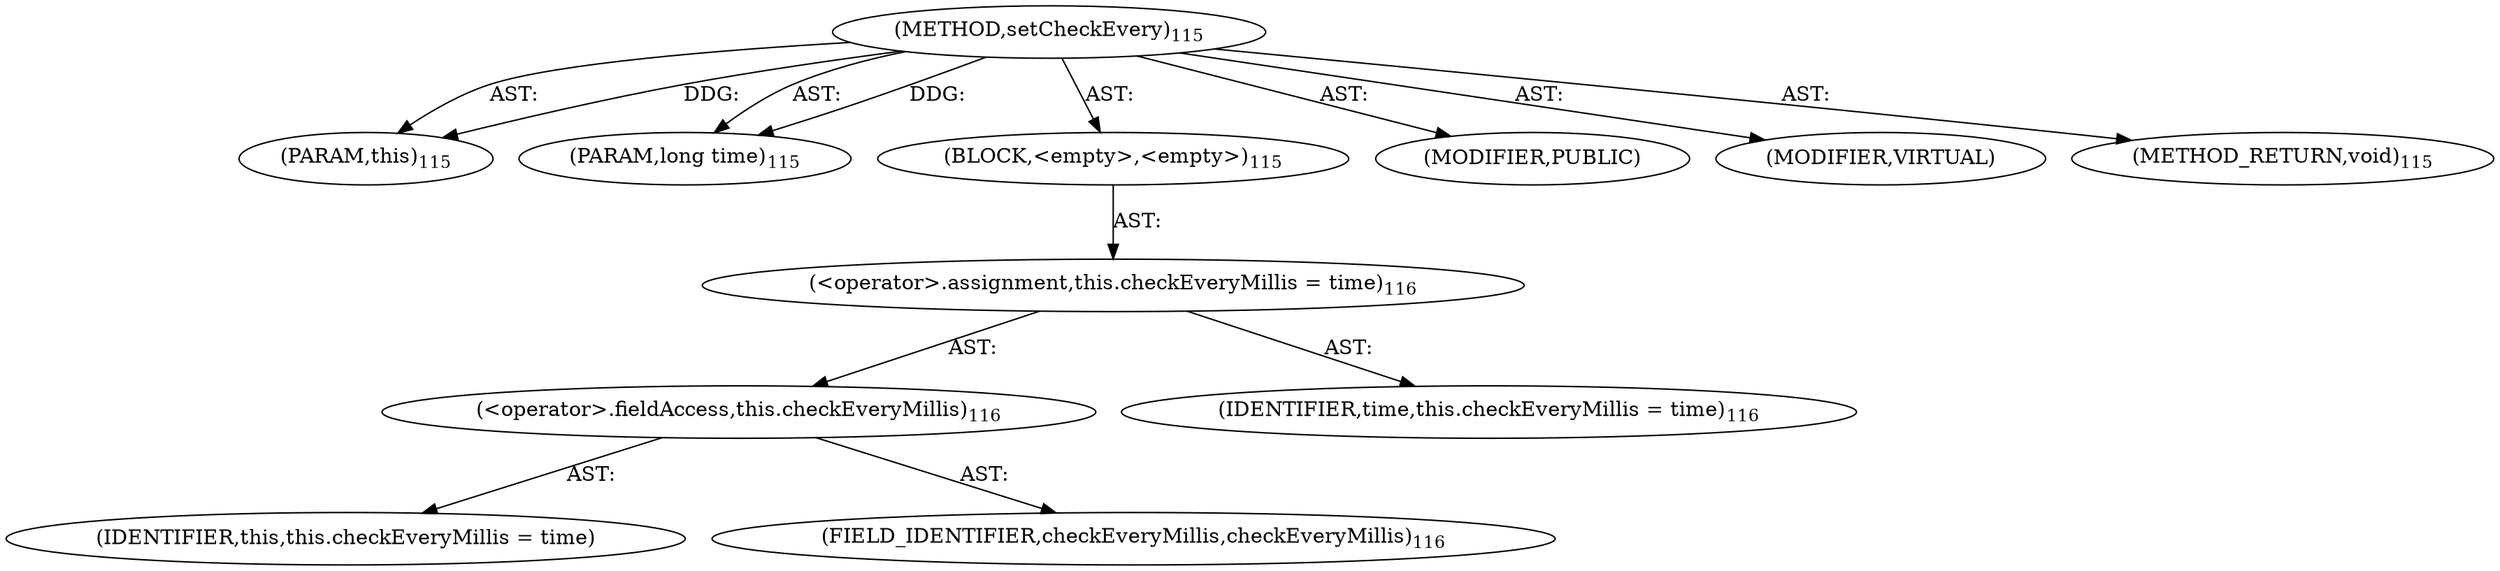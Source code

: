 digraph "setCheckEvery" {  
"111669149698" [label = <(METHOD,setCheckEvery)<SUB>115</SUB>> ]
"115964116998" [label = <(PARAM,this)<SUB>115</SUB>> ]
"115964116999" [label = <(PARAM,long time)<SUB>115</SUB>> ]
"25769803778" [label = <(BLOCK,&lt;empty&gt;,&lt;empty&gt;)<SUB>115</SUB>> ]
"30064771077" [label = <(&lt;operator&gt;.assignment,this.checkEveryMillis = time)<SUB>116</SUB>> ]
"30064771078" [label = <(&lt;operator&gt;.fieldAccess,this.checkEveryMillis)<SUB>116</SUB>> ]
"68719476745" [label = <(IDENTIFIER,this,this.checkEveryMillis = time)> ]
"55834574850" [label = <(FIELD_IDENTIFIER,checkEveryMillis,checkEveryMillis)<SUB>116</SUB>> ]
"68719476746" [label = <(IDENTIFIER,time,this.checkEveryMillis = time)<SUB>116</SUB>> ]
"133143986185" [label = <(MODIFIER,PUBLIC)> ]
"133143986186" [label = <(MODIFIER,VIRTUAL)> ]
"128849018882" [label = <(METHOD_RETURN,void)<SUB>115</SUB>> ]
  "111669149698" -> "115964116998"  [ label = "AST: "] 
  "111669149698" -> "115964116999"  [ label = "AST: "] 
  "111669149698" -> "25769803778"  [ label = "AST: "] 
  "111669149698" -> "133143986185"  [ label = "AST: "] 
  "111669149698" -> "133143986186"  [ label = "AST: "] 
  "111669149698" -> "128849018882"  [ label = "AST: "] 
  "25769803778" -> "30064771077"  [ label = "AST: "] 
  "30064771077" -> "30064771078"  [ label = "AST: "] 
  "30064771077" -> "68719476746"  [ label = "AST: "] 
  "30064771078" -> "68719476745"  [ label = "AST: "] 
  "30064771078" -> "55834574850"  [ label = "AST: "] 
  "111669149698" -> "115964116998"  [ label = "DDG: "] 
  "111669149698" -> "115964116999"  [ label = "DDG: "] 
}
